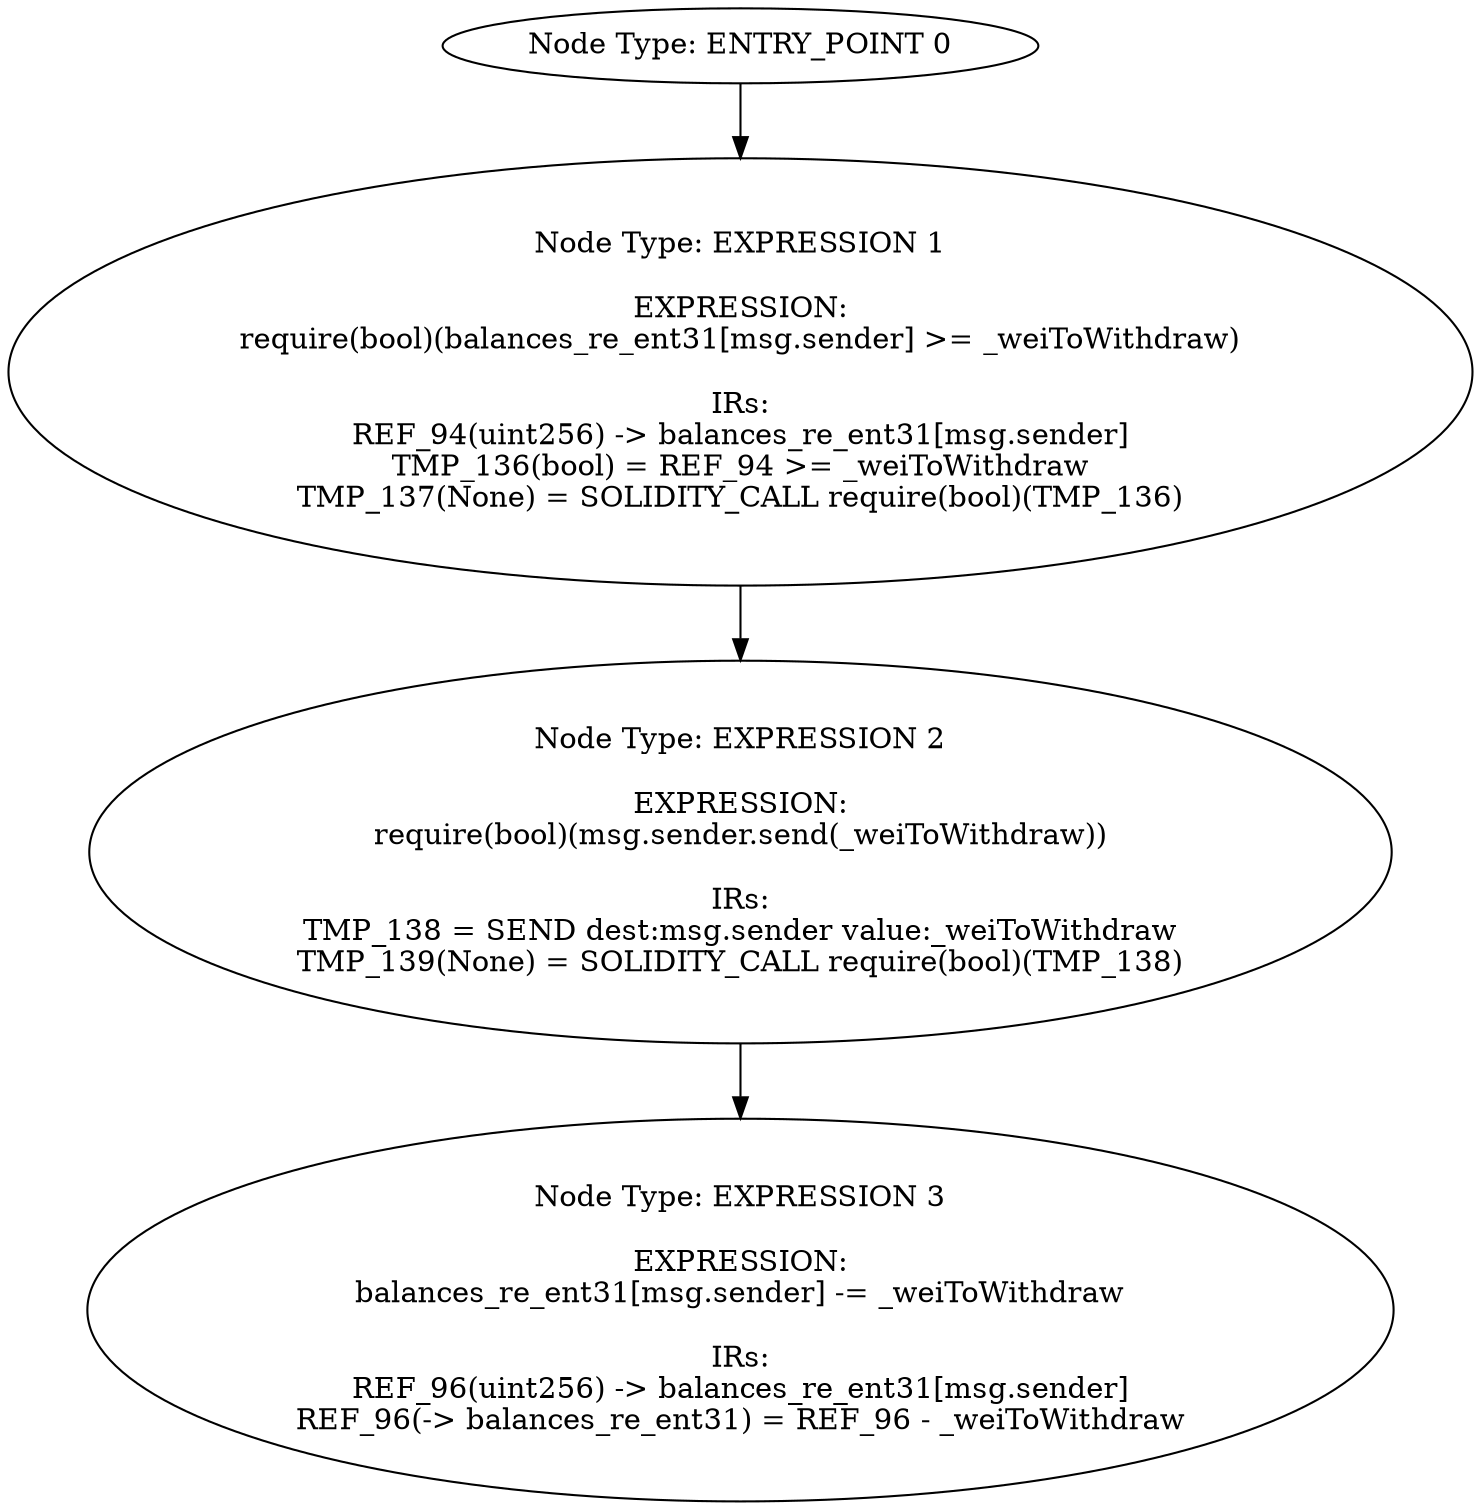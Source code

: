 digraph{
0[label="Node Type: ENTRY_POINT 0
"];
0->1;
1[label="Node Type: EXPRESSION 1

EXPRESSION:
require(bool)(balances_re_ent31[msg.sender] >= _weiToWithdraw)

IRs:
REF_94(uint256) -> balances_re_ent31[msg.sender]
TMP_136(bool) = REF_94 >= _weiToWithdraw
TMP_137(None) = SOLIDITY_CALL require(bool)(TMP_136)"];
1->2;
2[label="Node Type: EXPRESSION 2

EXPRESSION:
require(bool)(msg.sender.send(_weiToWithdraw))

IRs:
TMP_138 = SEND dest:msg.sender value:_weiToWithdraw
TMP_139(None) = SOLIDITY_CALL require(bool)(TMP_138)"];
2->3;
3[label="Node Type: EXPRESSION 3

EXPRESSION:
balances_re_ent31[msg.sender] -= _weiToWithdraw

IRs:
REF_96(uint256) -> balances_re_ent31[msg.sender]
REF_96(-> balances_re_ent31) = REF_96 - _weiToWithdraw"];
}

